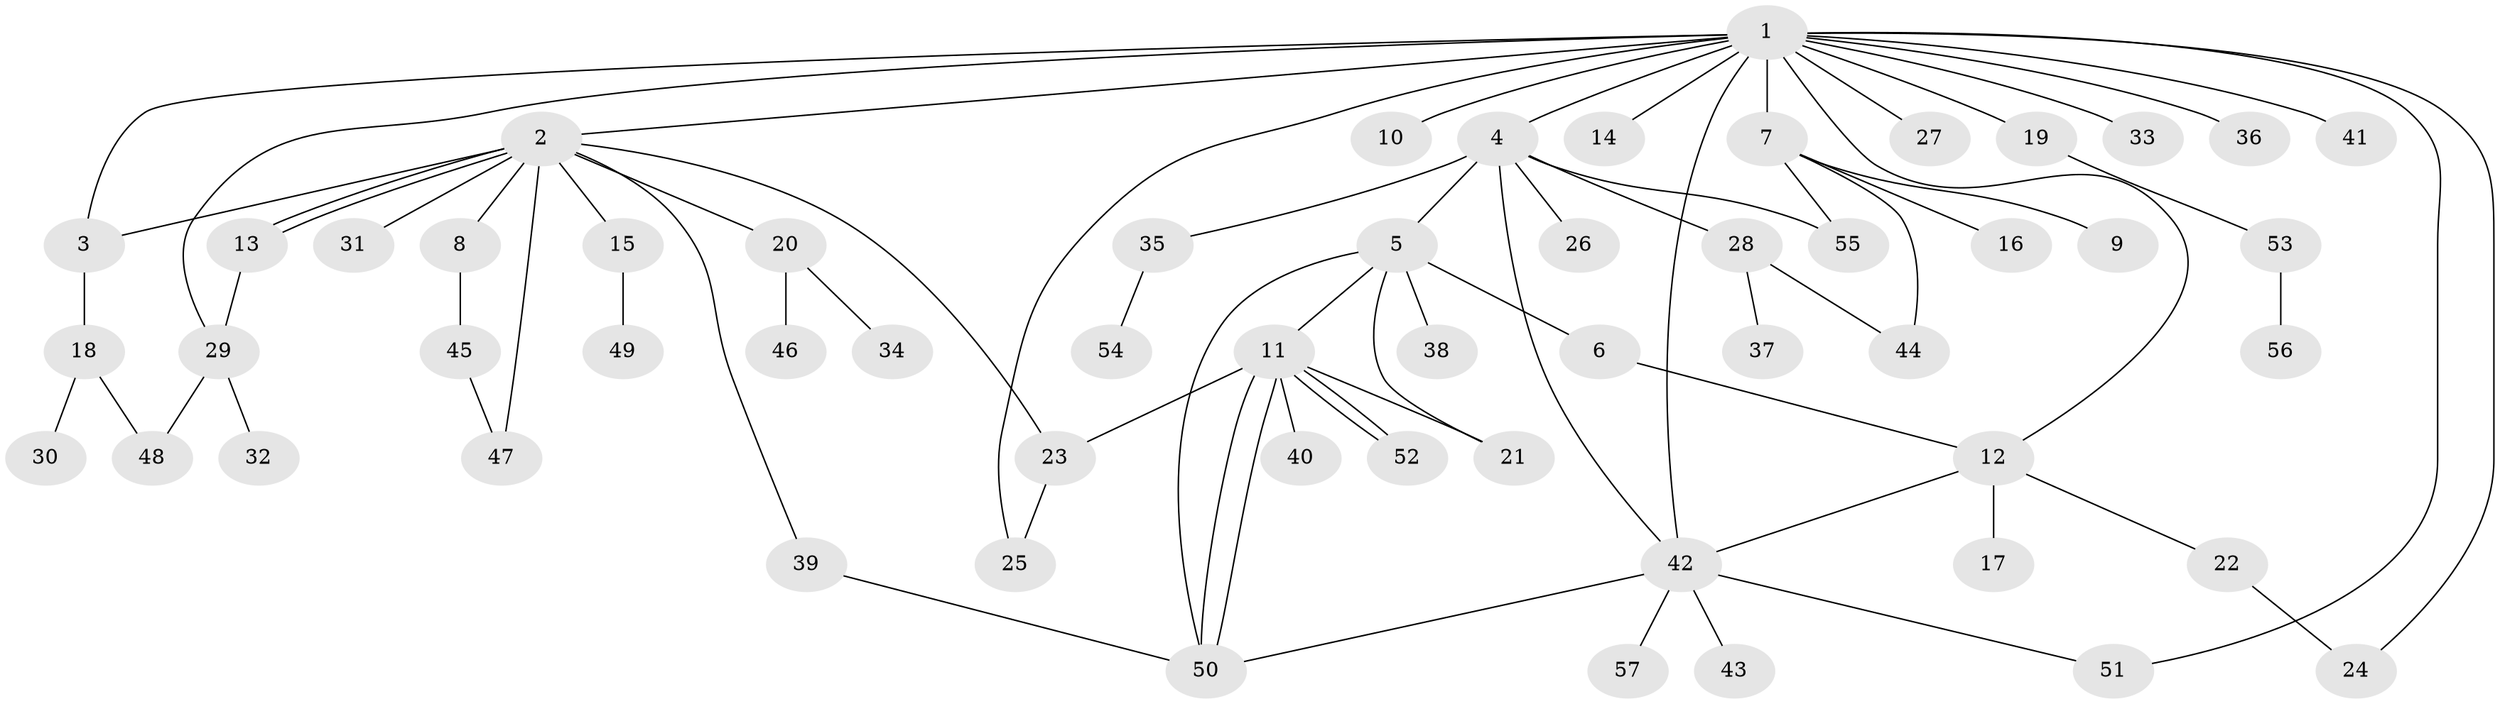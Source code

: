 // Generated by graph-tools (version 1.1) at 2025/35/03/09/25 02:35:44]
// undirected, 57 vertices, 76 edges
graph export_dot {
graph [start="1"]
  node [color=gray90,style=filled];
  1;
  2;
  3;
  4;
  5;
  6;
  7;
  8;
  9;
  10;
  11;
  12;
  13;
  14;
  15;
  16;
  17;
  18;
  19;
  20;
  21;
  22;
  23;
  24;
  25;
  26;
  27;
  28;
  29;
  30;
  31;
  32;
  33;
  34;
  35;
  36;
  37;
  38;
  39;
  40;
  41;
  42;
  43;
  44;
  45;
  46;
  47;
  48;
  49;
  50;
  51;
  52;
  53;
  54;
  55;
  56;
  57;
  1 -- 2;
  1 -- 3;
  1 -- 4;
  1 -- 7;
  1 -- 10;
  1 -- 12;
  1 -- 14;
  1 -- 19;
  1 -- 24;
  1 -- 25;
  1 -- 27;
  1 -- 29;
  1 -- 33;
  1 -- 36;
  1 -- 41;
  1 -- 42;
  1 -- 51;
  2 -- 3;
  2 -- 8;
  2 -- 13;
  2 -- 13;
  2 -- 15;
  2 -- 20;
  2 -- 23;
  2 -- 31;
  2 -- 39;
  2 -- 47;
  3 -- 18;
  4 -- 5;
  4 -- 26;
  4 -- 28;
  4 -- 35;
  4 -- 42;
  4 -- 55;
  5 -- 6;
  5 -- 11;
  5 -- 21;
  5 -- 38;
  5 -- 50;
  6 -- 12;
  7 -- 9;
  7 -- 16;
  7 -- 44;
  7 -- 55;
  8 -- 45;
  11 -- 21;
  11 -- 23;
  11 -- 40;
  11 -- 50;
  11 -- 50;
  11 -- 52;
  11 -- 52;
  12 -- 17;
  12 -- 22;
  12 -- 42;
  13 -- 29;
  15 -- 49;
  18 -- 30;
  18 -- 48;
  19 -- 53;
  20 -- 34;
  20 -- 46;
  22 -- 24;
  23 -- 25;
  28 -- 37;
  28 -- 44;
  29 -- 32;
  29 -- 48;
  35 -- 54;
  39 -- 50;
  42 -- 43;
  42 -- 50;
  42 -- 51;
  42 -- 57;
  45 -- 47;
  53 -- 56;
}
